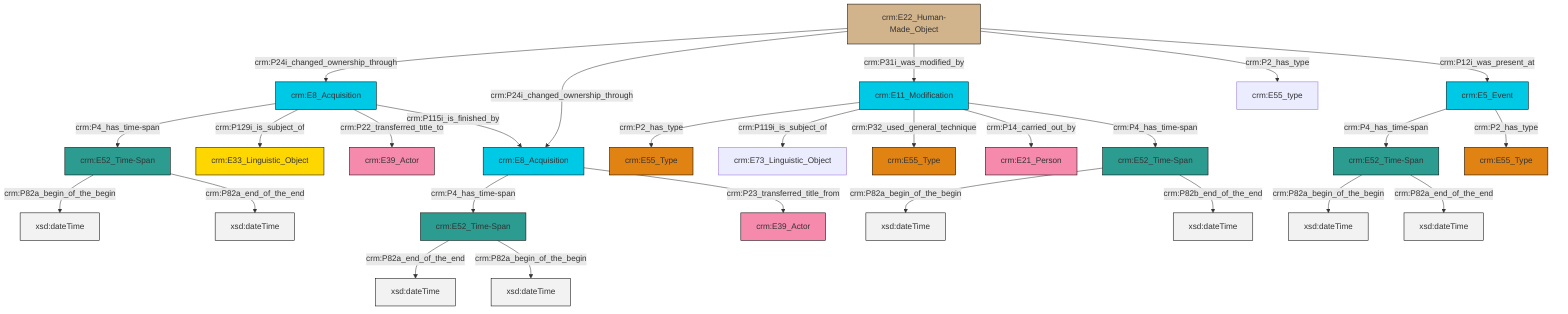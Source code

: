 graph TD
classDef Literal fill:#f2f2f2,stroke:#000000;
classDef CRM_Entity fill:#FFFFFF,stroke:#000000;
classDef Temporal_Entity fill:#00C9E6, stroke:#000000;
classDef Type fill:#E18312, stroke:#000000;
classDef Time-Span fill:#2C9C91, stroke:#000000;
classDef Appellation fill:#FFEB7F, stroke:#000000;
classDef Place fill:#008836, stroke:#000000;
classDef Persistent_Item fill:#B266B2, stroke:#000000;
classDef Conceptual_Object fill:#FFD700, stroke:#000000;
classDef Physical_Thing fill:#D2B48C, stroke:#000000;
classDef Actor fill:#f58aad, stroke:#000000;
classDef PC_Classes fill:#4ce600, stroke:#000000;
classDef Multi fill:#cccccc,stroke:#000000;

0["crm:E22_Human-Made_Object"]:::Physical_Thing -->|crm:P24i_changed_ownership_through| 1["crm:E8_Acquisition"]:::Temporal_Entity
2["crm:E52_Time-Span"]:::Time-Span -->|crm:P82a_begin_of_the_begin| 3[xsd:dateTime]:::Literal
4["crm:E11_Modification"]:::Temporal_Entity -->|crm:P2_has_type| 5["crm:E55_Type"]:::Type
7["crm:E52_Time-Span"]:::Time-Span -->|crm:P82a_begin_of_the_begin| 8[xsd:dateTime]:::Literal
4["crm:E11_Modification"]:::Temporal_Entity -->|crm:P119i_is_subject_of| 9["crm:E73_Linguistic_Object"]:::Default
2["crm:E52_Time-Span"]:::Time-Span -->|crm:P82b_end_of_the_end| 10[xsd:dateTime]:::Literal
1["crm:E8_Acquisition"]:::Temporal_Entity -->|crm:P4_has_time-span| 7["crm:E52_Time-Span"]:::Time-Span
0["crm:E22_Human-Made_Object"]:::Physical_Thing -->|crm:P24i_changed_ownership_through| 11["crm:E8_Acquisition"]:::Temporal_Entity
4["crm:E11_Modification"]:::Temporal_Entity -->|crm:P32_used_general_technique| 12["crm:E55_Type"]:::Type
11["crm:E8_Acquisition"]:::Temporal_Entity -->|crm:P4_has_time-span| 13["crm:E52_Time-Span"]:::Time-Span
4["crm:E11_Modification"]:::Temporal_Entity -->|crm:P14_carried_out_by| 19["crm:E21_Person"]:::Actor
20["crm:E52_Time-Span"]:::Time-Span -->|crm:P82a_begin_of_the_begin| 21[xsd:dateTime]:::Literal
4["crm:E11_Modification"]:::Temporal_Entity -->|crm:P4_has_time-span| 2["crm:E52_Time-Span"]:::Time-Span
1["crm:E8_Acquisition"]:::Temporal_Entity -->|crm:P129i_is_subject_of| 22["crm:E33_Linguistic_Object"]:::Conceptual_Object
0["crm:E22_Human-Made_Object"]:::Physical_Thing -->|crm:P31i_was_modified_by| 4["crm:E11_Modification"]:::Temporal_Entity
1["crm:E8_Acquisition"]:::Temporal_Entity -->|crm:P22_transferred_title_to| 24["crm:E39_Actor"]:::Actor
27["crm:E5_Event"]:::Temporal_Entity -->|crm:P4_has_time-span| 20["crm:E52_Time-Span"]:::Time-Span
0["crm:E22_Human-Made_Object"]:::Physical_Thing -->|crm:P2_has_type| 17["crm:E55_type"]:::Default
7["crm:E52_Time-Span"]:::Time-Span -->|crm:P82a_end_of_the_end| 33[xsd:dateTime]:::Literal
0["crm:E22_Human-Made_Object"]:::Physical_Thing -->|crm:P12i_was_present_at| 27["crm:E5_Event"]:::Temporal_Entity
13["crm:E52_Time-Span"]:::Time-Span -->|crm:P82a_end_of_the_end| 38[xsd:dateTime]:::Literal
20["crm:E52_Time-Span"]:::Time-Span -->|crm:P82a_end_of_the_end| 40[xsd:dateTime]:::Literal
13["crm:E52_Time-Span"]:::Time-Span -->|crm:P82a_begin_of_the_begin| 41[xsd:dateTime]:::Literal
27["crm:E5_Event"]:::Temporal_Entity -->|crm:P2_has_type| 25["crm:E55_Type"]:::Type
11["crm:E8_Acquisition"]:::Temporal_Entity -->|crm:P23_transferred_title_from| 14["crm:E39_Actor"]:::Actor
1["crm:E8_Acquisition"]:::Temporal_Entity -->|crm:P115i_is_finished_by| 11["crm:E8_Acquisition"]:::Temporal_Entity